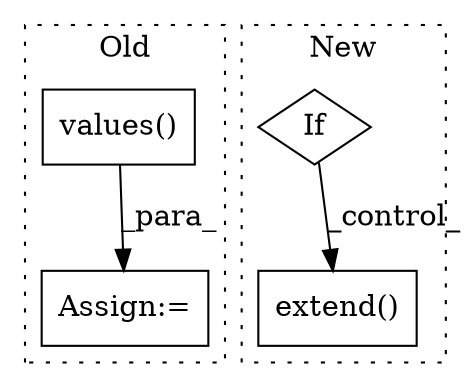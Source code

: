digraph G {
subgraph cluster0 {
1 [label="values()" a="75" s="2167" l="20" shape="box"];
4 [label="Assign:=" a="68" s="2159" l="3" shape="box"];
label = "Old";
style="dotted";
}
subgraph cluster1 {
2 [label="extend()" a="75" s="2700,2740" l="19,1" shape="box"];
3 [label="If" a="96" s="2162" l="3" shape="diamond"];
label = "New";
style="dotted";
}
1 -> 4 [label="_para_"];
3 -> 2 [label="_control_"];
}